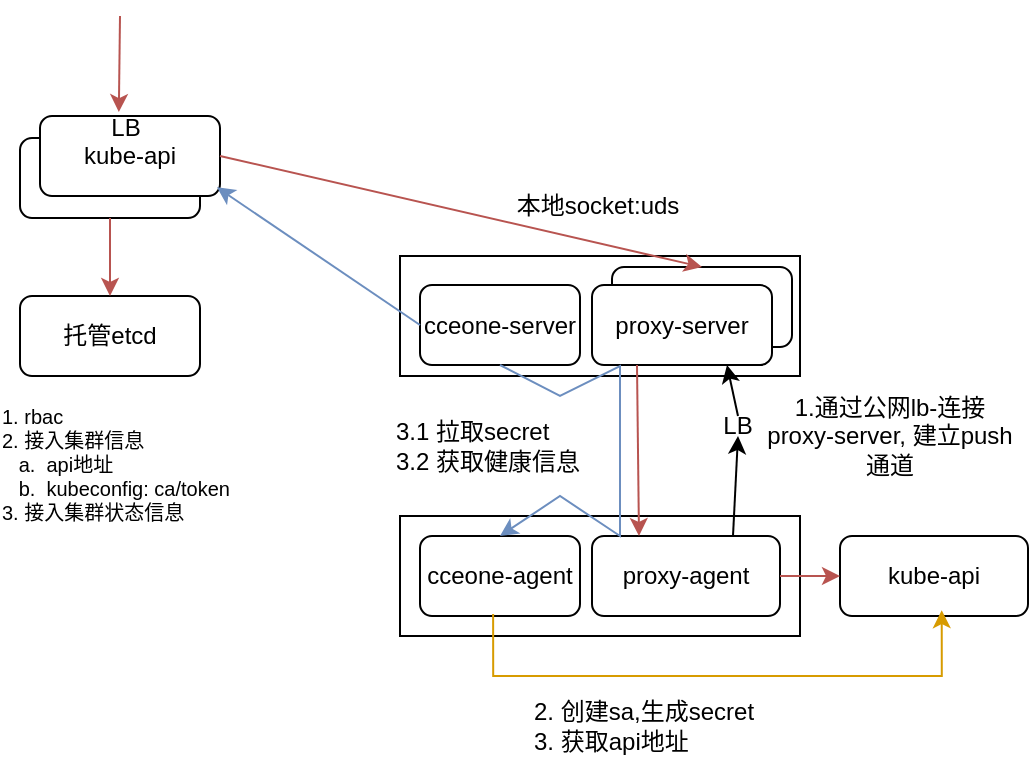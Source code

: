 <mxfile version="24.8.0">
  <diagram name="第 1 页" id="vx7_abRNMlwdQiWkKpIo">
    <mxGraphModel dx="819" dy="446" grid="1" gridSize="10" guides="1" tooltips="1" connect="1" arrows="1" fold="1" page="1" pageScale="1" pageWidth="827" pageHeight="1169" math="0" shadow="0">
      <root>
        <mxCell id="0" />
        <mxCell id="1" parent="0" />
        <mxCell id="AwFK9_NXIlLO-7JiCI5e-35" value="" style="rounded=0;whiteSpace=wrap;html=1;" vertex="1" parent="1">
          <mxGeometry x="360" y="300" width="200" height="60" as="geometry" />
        </mxCell>
        <mxCell id="AwFK9_NXIlLO-7JiCI5e-34" value="" style="rounded=0;whiteSpace=wrap;html=1;" vertex="1" parent="1">
          <mxGeometry x="360" y="430" width="200" height="60" as="geometry" />
        </mxCell>
        <mxCell id="AwFK9_NXIlLO-7JiCI5e-11" value="api-server" style="rounded=1;whiteSpace=wrap;html=1;" vertex="1" parent="1">
          <mxGeometry x="170" y="241" width="90" height="40" as="geometry" />
        </mxCell>
        <mxCell id="AwFK9_NXIlLO-7JiCI5e-10" value="proxy-server" style="rounded=1;whiteSpace=wrap;html=1;" vertex="1" parent="1">
          <mxGeometry x="466" y="305.5" width="90" height="40" as="geometry" />
        </mxCell>
        <mxCell id="AwFK9_NXIlLO-7JiCI5e-1" value="托管etcd" style="rounded=1;whiteSpace=wrap;html=1;" vertex="1" parent="1">
          <mxGeometry x="170" y="320" width="90" height="40" as="geometry" />
        </mxCell>
        <mxCell id="AwFK9_NXIlLO-7JiCI5e-2" value="kube-api" style="rounded=1;whiteSpace=wrap;html=1;" vertex="1" parent="1">
          <mxGeometry x="180" y="230" width="90" height="40" as="geometry" />
        </mxCell>
        <mxCell id="AwFK9_NXIlLO-7JiCI5e-6" value="LB" style="text;html=1;align=center;verticalAlign=middle;whiteSpace=wrap;rounded=0;" vertex="1" parent="1">
          <mxGeometry x="193" y="231" width="60" height="10" as="geometry" />
        </mxCell>
        <mxCell id="AwFK9_NXIlLO-7JiCI5e-7" value="proxy-server" style="rounded=1;whiteSpace=wrap;html=1;" vertex="1" parent="1">
          <mxGeometry x="456" y="314.5" width="90" height="40" as="geometry" />
        </mxCell>
        <mxCell id="AwFK9_NXIlLO-7JiCI5e-8" value="" style="endArrow=classic;html=1;rounded=0;exitX=1;exitY=0.5;exitDx=0;exitDy=0;entryX=0.5;entryY=0;entryDx=0;entryDy=0;fillColor=#f8cecc;strokeColor=#b85450;" edge="1" parent="1" source="AwFK9_NXIlLO-7JiCI5e-2" target="AwFK9_NXIlLO-7JiCI5e-10">
          <mxGeometry width="50" height="50" relative="1" as="geometry">
            <mxPoint x="350" y="300" as="sourcePoint" />
            <mxPoint x="380" y="250" as="targetPoint" />
          </mxGeometry>
        </mxCell>
        <mxCell id="AwFK9_NXIlLO-7JiCI5e-9" value="本地socket:uds" style="text;html=1;align=center;verticalAlign=middle;whiteSpace=wrap;rounded=0;" vertex="1" parent="1">
          <mxGeometry x="414" y="260" width="90" height="30" as="geometry" />
        </mxCell>
        <mxCell id="AwFK9_NXIlLO-7JiCI5e-12" value="proxy-agent" style="rounded=1;whiteSpace=wrap;html=1;" vertex="1" parent="1">
          <mxGeometry x="456" y="440" width="94" height="40" as="geometry" />
        </mxCell>
        <mxCell id="AwFK9_NXIlLO-7JiCI5e-13" value="" style="endArrow=classic;html=1;rounded=0;exitX=0.5;exitY=1;exitDx=0;exitDy=0;entryX=0.5;entryY=0;entryDx=0;entryDy=0;fillColor=#f8cecc;strokeColor=#b85450;" edge="1" parent="1" source="AwFK9_NXIlLO-7JiCI5e-11" target="AwFK9_NXIlLO-7JiCI5e-1">
          <mxGeometry width="50" height="50" relative="1" as="geometry">
            <mxPoint x="270" y="350" as="sourcePoint" />
            <mxPoint x="320" y="300" as="targetPoint" />
          </mxGeometry>
        </mxCell>
        <mxCell id="AwFK9_NXIlLO-7JiCI5e-14" value="&lt;font style=&quot;font-size: 10px;&quot;&gt;1. rbac&lt;/font&gt;&lt;div style=&quot;font-size: 10px;&quot;&gt;&lt;font style=&quot;font-size: 10px;&quot;&gt;2. 接入集群信息&lt;/font&gt;&lt;/div&gt;&lt;div style=&quot;font-size: 10px;&quot;&gt;&lt;font style=&quot;font-size: 10px;&quot;&gt;&amp;nbsp; &amp;nbsp;a.&amp;nbsp; api地址&lt;/font&gt;&lt;/div&gt;&lt;div style=&quot;font-size: 10px;&quot;&gt;&lt;font style=&quot;font-size: 10px;&quot;&gt;&amp;nbsp; &amp;nbsp;b.&amp;nbsp; kubeconfig: ca/token&lt;/font&gt;&lt;/div&gt;&lt;div style=&quot;font-size: 10px;&quot;&gt;&lt;font style=&quot;font-size: 10px;&quot;&gt;3.&amp;nbsp;接入集群状态信息&lt;/font&gt;&lt;/div&gt;" style="text;html=1;align=left;verticalAlign=top;whiteSpace=wrap;rounded=0;strokeColor=none;dashed=1;spacing=0;fontSize=10;" vertex="1" parent="1">
          <mxGeometry x="160.5" y="370" width="125" height="70" as="geometry" />
        </mxCell>
        <mxCell id="AwFK9_NXIlLO-7JiCI5e-16" value="" style="endArrow=classic;html=1;rounded=0;exitX=0.75;exitY=0;exitDx=0;exitDy=0;entryX=0.5;entryY=1;entryDx=0;entryDy=0;" edge="1" parent="1" source="AwFK9_NXIlLO-7JiCI5e-12" target="AwFK9_NXIlLO-7JiCI5e-20">
          <mxGeometry width="50" height="50" relative="1" as="geometry">
            <mxPoint x="320" y="530" as="sourcePoint" />
            <mxPoint x="524" y="400" as="targetPoint" />
          </mxGeometry>
        </mxCell>
        <mxCell id="AwFK9_NXIlLO-7JiCI5e-17" value="" style="endArrow=classic;html=1;rounded=0;entryX=0.25;entryY=0;entryDx=0;entryDy=0;exitX=0.25;exitY=1;exitDx=0;exitDy=0;fillColor=#f8cecc;strokeColor=#b85450;" edge="1" parent="1" source="AwFK9_NXIlLO-7JiCI5e-7" target="AwFK9_NXIlLO-7JiCI5e-12">
          <mxGeometry width="50" height="50" relative="1" as="geometry">
            <mxPoint x="534" y="457" as="sourcePoint" />
            <mxPoint x="534" y="365" as="targetPoint" />
          </mxGeometry>
        </mxCell>
        <mxCell id="AwFK9_NXIlLO-7JiCI5e-18" value="kube-api" style="rounded=1;whiteSpace=wrap;html=1;" vertex="1" parent="1">
          <mxGeometry x="580" y="440" width="94" height="40" as="geometry" />
        </mxCell>
        <mxCell id="AwFK9_NXIlLO-7JiCI5e-19" value="" style="endArrow=classic;html=1;rounded=0;entryX=0;entryY=0.5;entryDx=0;entryDy=0;exitX=1;exitY=0.5;exitDx=0;exitDy=0;fillColor=#f8cecc;strokeColor=#b85450;" edge="1" parent="1" source="AwFK9_NXIlLO-7JiCI5e-12" target="AwFK9_NXIlLO-7JiCI5e-18">
          <mxGeometry width="50" height="50" relative="1" as="geometry">
            <mxPoint x="500" y="540" as="sourcePoint" />
            <mxPoint x="550" y="490" as="targetPoint" />
          </mxGeometry>
        </mxCell>
        <mxCell id="AwFK9_NXIlLO-7JiCI5e-20" value="LB" style="text;html=1;align=center;verticalAlign=middle;whiteSpace=wrap;rounded=0;" vertex="1" parent="1">
          <mxGeometry x="512" y="380" width="34" height="10" as="geometry" />
        </mxCell>
        <mxCell id="AwFK9_NXIlLO-7JiCI5e-22" value="" style="endArrow=classic;html=1;rounded=0;exitX=0.5;exitY=0;exitDx=0;exitDy=0;entryX=0.75;entryY=1;entryDx=0;entryDy=0;" edge="1" parent="1" source="AwFK9_NXIlLO-7JiCI5e-20" target="AwFK9_NXIlLO-7JiCI5e-7">
          <mxGeometry width="50" height="50" relative="1" as="geometry">
            <mxPoint x="550" y="430" as="sourcePoint" />
            <mxPoint x="600" y="380" as="targetPoint" />
          </mxGeometry>
        </mxCell>
        <mxCell id="AwFK9_NXIlLO-7JiCI5e-25" value="cceone-agent" style="rounded=1;whiteSpace=wrap;html=1;" vertex="1" parent="1">
          <mxGeometry x="370" y="440" width="80" height="40" as="geometry" />
        </mxCell>
        <mxCell id="AwFK9_NXIlLO-7JiCI5e-27" value="cceone-server" style="rounded=1;whiteSpace=wrap;html=1;" vertex="1" parent="1">
          <mxGeometry x="370" y="314.5" width="80" height="40" as="geometry" />
        </mxCell>
        <mxCell id="AwFK9_NXIlLO-7JiCI5e-28" value="" style="endArrow=classic;html=1;rounded=0;exitX=0.5;exitY=1;exitDx=0;exitDy=0;entryX=0.5;entryY=0;entryDx=0;entryDy=0;fillColor=#dae8fc;strokeColor=#6c8ebf;" edge="1" parent="1" source="AwFK9_NXIlLO-7JiCI5e-27" target="AwFK9_NXIlLO-7JiCI5e-25">
          <mxGeometry width="50" height="50" relative="1" as="geometry">
            <mxPoint x="270" y="500" as="sourcePoint" />
            <mxPoint x="320" y="450" as="targetPoint" />
            <Array as="points">
              <mxPoint x="440" y="370" />
              <mxPoint x="470" y="355" />
              <mxPoint x="470" y="440" />
              <mxPoint x="440" y="420" />
            </Array>
          </mxGeometry>
        </mxCell>
        <mxCell id="AwFK9_NXIlLO-7JiCI5e-29" value="" style="endArrow=classic;html=1;rounded=0;entryX=0.983;entryY=0.892;entryDx=0;entryDy=0;entryPerimeter=0;exitX=0;exitY=0.5;exitDx=0;exitDy=0;fillColor=#dae8fc;strokeColor=#6c8ebf;" edge="1" parent="1" source="AwFK9_NXIlLO-7JiCI5e-27" target="AwFK9_NXIlLO-7JiCI5e-2">
          <mxGeometry width="50" height="50" relative="1" as="geometry">
            <mxPoint x="310" y="440" as="sourcePoint" />
            <mxPoint x="360" y="390" as="targetPoint" />
          </mxGeometry>
        </mxCell>
        <mxCell id="AwFK9_NXIlLO-7JiCI5e-30" value="" style="endArrow=classic;html=1;rounded=0;entryX=0.541;entryY=0.927;entryDx=0;entryDy=0;entryPerimeter=0;exitX=0.457;exitY=0.975;exitDx=0;exitDy=0;exitPerimeter=0;edgeStyle=orthogonalEdgeStyle;fillColor=#ffe6cc;strokeColor=#d79b00;" edge="1" parent="1" source="AwFK9_NXIlLO-7JiCI5e-25" target="AwFK9_NXIlLO-7JiCI5e-18">
          <mxGeometry width="50" height="50" relative="1" as="geometry">
            <mxPoint x="400" y="560" as="sourcePoint" />
            <mxPoint x="450" y="510" as="targetPoint" />
            <Array as="points">
              <mxPoint x="407" y="510" />
              <mxPoint x="631" y="510" />
            </Array>
          </mxGeometry>
        </mxCell>
        <mxCell id="AwFK9_NXIlLO-7JiCI5e-31" value="2. 创建sa,生成secret&lt;div&gt;3.&amp;nbsp;获取api地址&lt;/div&gt;" style="text;html=1;align=left;verticalAlign=middle;whiteSpace=wrap;rounded=0;" vertex="1" parent="1">
          <mxGeometry x="425" y="520" width="135" height="30" as="geometry" />
        </mxCell>
        <mxCell id="AwFK9_NXIlLO-7JiCI5e-32" value="1.通过公网lb-连接proxy-server,&amp;nbsp;建立push通道" style="text;html=1;align=center;verticalAlign=middle;whiteSpace=wrap;rounded=0;" vertex="1" parent="1">
          <mxGeometry x="540" y="370" width="130" height="40" as="geometry" />
        </mxCell>
        <mxCell id="AwFK9_NXIlLO-7JiCI5e-33" value="3.1 拉取secret&lt;div&gt;3.2&amp;nbsp;获取健康信息&lt;/div&gt;" style="text;html=1;align=left;verticalAlign=middle;whiteSpace=wrap;rounded=0;" vertex="1" parent="1">
          <mxGeometry x="356" y="380" width="100" height="30" as="geometry" />
        </mxCell>
        <mxCell id="AwFK9_NXIlLO-7JiCI5e-36" value="" style="endArrow=classic;html=1;rounded=0;entryX=0.438;entryY=-0.049;entryDx=0;entryDy=0;entryPerimeter=0;fillColor=#f8cecc;strokeColor=#b85450;" edge="1" parent="1" target="AwFK9_NXIlLO-7JiCI5e-2">
          <mxGeometry width="50" height="50" relative="1" as="geometry">
            <mxPoint x="220" y="180" as="sourcePoint" />
            <mxPoint x="370" y="190" as="targetPoint" />
          </mxGeometry>
        </mxCell>
      </root>
    </mxGraphModel>
  </diagram>
</mxfile>
